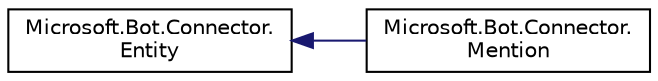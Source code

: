digraph "Graphical Class Hierarchy"
{
  edge [fontname="Helvetica",fontsize="10",labelfontname="Helvetica",labelfontsize="10"];
  node [fontname="Helvetica",fontsize="10",shape=record];
  rankdir="LR";
  Node1 [label="Microsoft.Bot.Connector.\lEntity",height=0.2,width=0.4,color="black", fillcolor="white", style="filled",URL="$d7/da5/class_microsoft_1_1_bot_1_1_connector_1_1_entity.html",tooltip="Object of schema.org types "];
  Node1 -> Node2 [dir="back",color="midnightblue",fontsize="10",style="solid",fontname="Helvetica"];
  Node2 [label="Microsoft.Bot.Connector.\lMention",height=0.2,width=0.4,color="black", fillcolor="white", style="filled",URL="$d7/d2e/class_microsoft_1_1_bot_1_1_connector_1_1_mention.html"];
}
